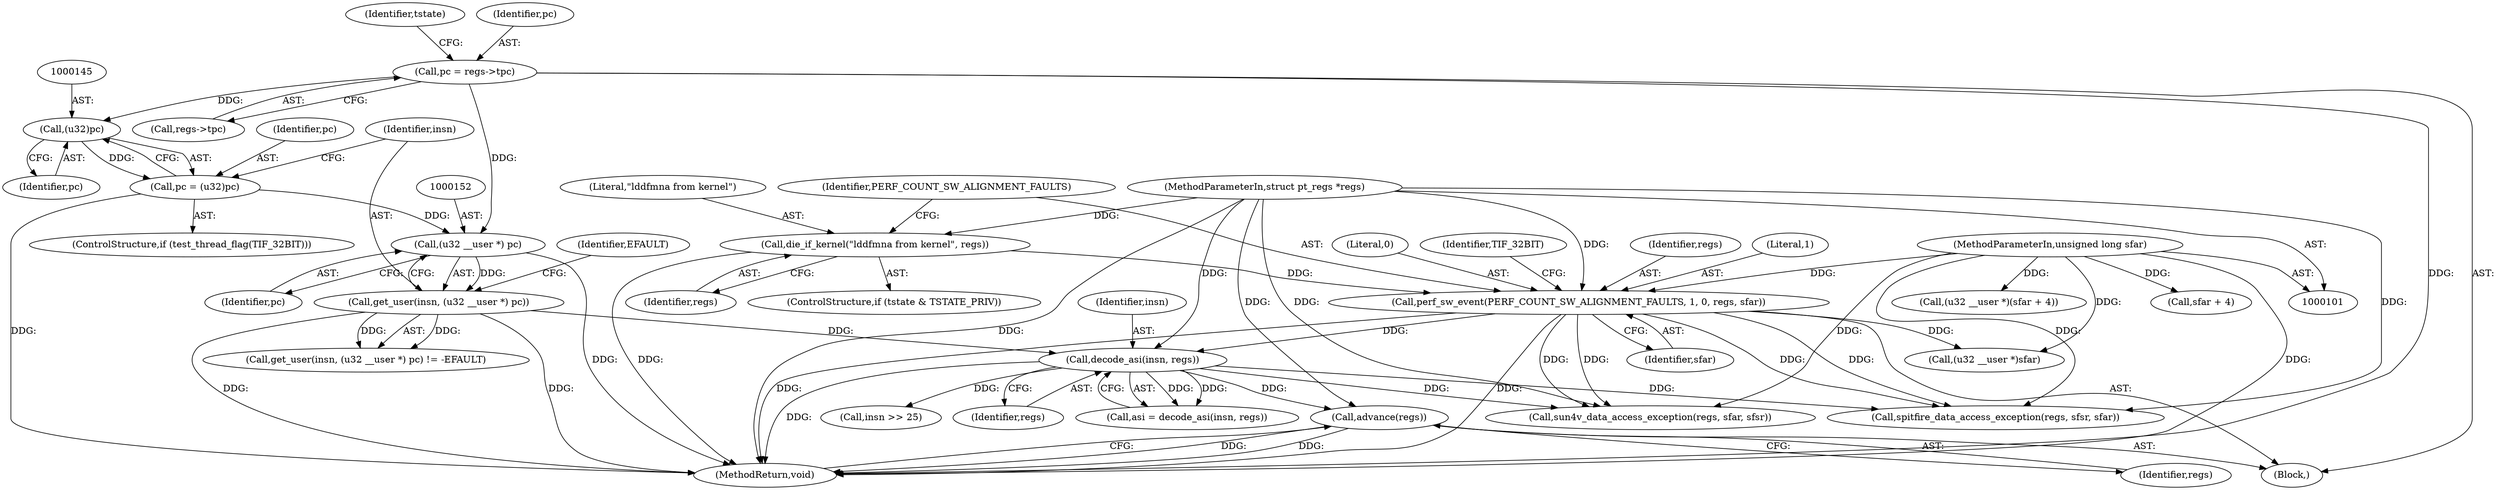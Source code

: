 digraph "1_linux_a8b0ca17b80e92faab46ee7179ba9e99ccb61233_35@pointer" {
"1000346" [label="(Call,advance(regs))"];
"1000160" [label="(Call,decode_asi(insn, regs))"];
"1000149" [label="(Call,get_user(insn, (u32 __user *) pc))"];
"1000151" [label="(Call,(u32 __user *) pc)"];
"1000107" [label="(Call,pc = regs->tpc)"];
"1000142" [label="(Call,pc = (u32)pc)"];
"1000144" [label="(Call,(u32)pc)"];
"1000133" [label="(Call,perf_sw_event(PERF_COUNT_SW_ALIGNMENT_FAULTS, 1, 0, regs, sfar))"];
"1000130" [label="(Call,die_if_kernel(\"lddfmna from kernel\", regs))"];
"1000102" [label="(MethodParameterIn,struct pt_regs *regs)"];
"1000103" [label="(MethodParameterIn,unsigned long sfar)"];
"1000160" [label="(Call,decode_asi(insn, regs))"];
"1000138" [label="(Identifier,sfar)"];
"1000346" [label="(Call,advance(regs))"];
"1000153" [label="(Identifier,pc)"];
"1000126" [label="(ControlStructure,if (tstate & TSTATE_PRIV))"];
"1000151" [label="(Call,(u32 __user *) pc)"];
"1000148" [label="(Call,get_user(insn, (u32 __user *) pc) != -EFAULT)"];
"1000107" [label="(Call,pc = regs->tpc)"];
"1000158" [label="(Call,asi = decode_asi(insn, regs))"];
"1000114" [label="(Identifier,tstate)"];
"1000336" [label="(Call,sun4v_data_access_exception(regs, sfar, sfsr))"];
"1000132" [label="(Identifier,regs)"];
"1000218" [label="(Call,insn >> 25)"];
"1000130" [label="(Call,die_if_kernel(\"lddfmna from kernel\", regs))"];
"1000105" [label="(Block,)"];
"1000146" [label="(Identifier,pc)"];
"1000103" [label="(MethodParameterIn,unsigned long sfar)"];
"1000162" [label="(Identifier,regs)"];
"1000196" [label="(Call,sfar + 4)"];
"1000194" [label="(Call,(u32 __user *)(sfar + 4))"];
"1000131" [label="(Literal,\"lddfmna from kernel\")"];
"1000161" [label="(Identifier,insn)"];
"1000137" [label="(Identifier,regs)"];
"1000135" [label="(Literal,1)"];
"1000150" [label="(Identifier,insn)"];
"1000102" [label="(MethodParameterIn,struct pt_regs *regs)"];
"1000133" [label="(Call,perf_sw_event(PERF_COUNT_SW_ALIGNMENT_FAULTS, 1, 0, regs, sfar))"];
"1000136" [label="(Literal,0)"];
"1000149" [label="(Call,get_user(insn, (u32 __user *) pc))"];
"1000144" [label="(Call,(u32)pc)"];
"1000184" [label="(Call,(u32 __user *)sfar)"];
"1000142" [label="(Call,pc = (u32)pc)"];
"1000139" [label="(ControlStructure,if (test_thread_flag(TIF_32BIT)))"];
"1000109" [label="(Call,regs->tpc)"];
"1000155" [label="(Identifier,EFAULT)"];
"1000108" [label="(Identifier,pc)"];
"1000347" [label="(Identifier,regs)"];
"1000141" [label="(Identifier,TIF_32BIT)"];
"1000348" [label="(MethodReturn,void)"];
"1000341" [label="(Call,spitfire_data_access_exception(regs, sfsr, sfar))"];
"1000143" [label="(Identifier,pc)"];
"1000134" [label="(Identifier,PERF_COUNT_SW_ALIGNMENT_FAULTS)"];
"1000346" -> "1000105"  [label="AST: "];
"1000346" -> "1000347"  [label="CFG: "];
"1000347" -> "1000346"  [label="AST: "];
"1000348" -> "1000346"  [label="CFG: "];
"1000346" -> "1000348"  [label="DDG: "];
"1000346" -> "1000348"  [label="DDG: "];
"1000160" -> "1000346"  [label="DDG: "];
"1000102" -> "1000346"  [label="DDG: "];
"1000160" -> "1000158"  [label="AST: "];
"1000160" -> "1000162"  [label="CFG: "];
"1000161" -> "1000160"  [label="AST: "];
"1000162" -> "1000160"  [label="AST: "];
"1000158" -> "1000160"  [label="CFG: "];
"1000160" -> "1000348"  [label="DDG: "];
"1000160" -> "1000158"  [label="DDG: "];
"1000160" -> "1000158"  [label="DDG: "];
"1000149" -> "1000160"  [label="DDG: "];
"1000133" -> "1000160"  [label="DDG: "];
"1000102" -> "1000160"  [label="DDG: "];
"1000160" -> "1000218"  [label="DDG: "];
"1000160" -> "1000336"  [label="DDG: "];
"1000160" -> "1000341"  [label="DDG: "];
"1000149" -> "1000148"  [label="AST: "];
"1000149" -> "1000151"  [label="CFG: "];
"1000150" -> "1000149"  [label="AST: "];
"1000151" -> "1000149"  [label="AST: "];
"1000155" -> "1000149"  [label="CFG: "];
"1000149" -> "1000348"  [label="DDG: "];
"1000149" -> "1000348"  [label="DDG: "];
"1000149" -> "1000148"  [label="DDG: "];
"1000149" -> "1000148"  [label="DDG: "];
"1000151" -> "1000149"  [label="DDG: "];
"1000151" -> "1000153"  [label="CFG: "];
"1000152" -> "1000151"  [label="AST: "];
"1000153" -> "1000151"  [label="AST: "];
"1000151" -> "1000348"  [label="DDG: "];
"1000107" -> "1000151"  [label="DDG: "];
"1000142" -> "1000151"  [label="DDG: "];
"1000107" -> "1000105"  [label="AST: "];
"1000107" -> "1000109"  [label="CFG: "];
"1000108" -> "1000107"  [label="AST: "];
"1000109" -> "1000107"  [label="AST: "];
"1000114" -> "1000107"  [label="CFG: "];
"1000107" -> "1000348"  [label="DDG: "];
"1000107" -> "1000144"  [label="DDG: "];
"1000142" -> "1000139"  [label="AST: "];
"1000142" -> "1000144"  [label="CFG: "];
"1000143" -> "1000142"  [label="AST: "];
"1000144" -> "1000142"  [label="AST: "];
"1000150" -> "1000142"  [label="CFG: "];
"1000142" -> "1000348"  [label="DDG: "];
"1000144" -> "1000142"  [label="DDG: "];
"1000144" -> "1000146"  [label="CFG: "];
"1000145" -> "1000144"  [label="AST: "];
"1000146" -> "1000144"  [label="AST: "];
"1000133" -> "1000105"  [label="AST: "];
"1000133" -> "1000138"  [label="CFG: "];
"1000134" -> "1000133"  [label="AST: "];
"1000135" -> "1000133"  [label="AST: "];
"1000136" -> "1000133"  [label="AST: "];
"1000137" -> "1000133"  [label="AST: "];
"1000138" -> "1000133"  [label="AST: "];
"1000141" -> "1000133"  [label="CFG: "];
"1000133" -> "1000348"  [label="DDG: "];
"1000133" -> "1000348"  [label="DDG: "];
"1000130" -> "1000133"  [label="DDG: "];
"1000102" -> "1000133"  [label="DDG: "];
"1000103" -> "1000133"  [label="DDG: "];
"1000133" -> "1000184"  [label="DDG: "];
"1000133" -> "1000336"  [label="DDG: "];
"1000133" -> "1000336"  [label="DDG: "];
"1000133" -> "1000341"  [label="DDG: "];
"1000133" -> "1000341"  [label="DDG: "];
"1000130" -> "1000126"  [label="AST: "];
"1000130" -> "1000132"  [label="CFG: "];
"1000131" -> "1000130"  [label="AST: "];
"1000132" -> "1000130"  [label="AST: "];
"1000134" -> "1000130"  [label="CFG: "];
"1000130" -> "1000348"  [label="DDG: "];
"1000102" -> "1000130"  [label="DDG: "];
"1000102" -> "1000101"  [label="AST: "];
"1000102" -> "1000348"  [label="DDG: "];
"1000102" -> "1000336"  [label="DDG: "];
"1000102" -> "1000341"  [label="DDG: "];
"1000103" -> "1000101"  [label="AST: "];
"1000103" -> "1000348"  [label="DDG: "];
"1000103" -> "1000184"  [label="DDG: "];
"1000103" -> "1000194"  [label="DDG: "];
"1000103" -> "1000196"  [label="DDG: "];
"1000103" -> "1000336"  [label="DDG: "];
"1000103" -> "1000341"  [label="DDG: "];
}
